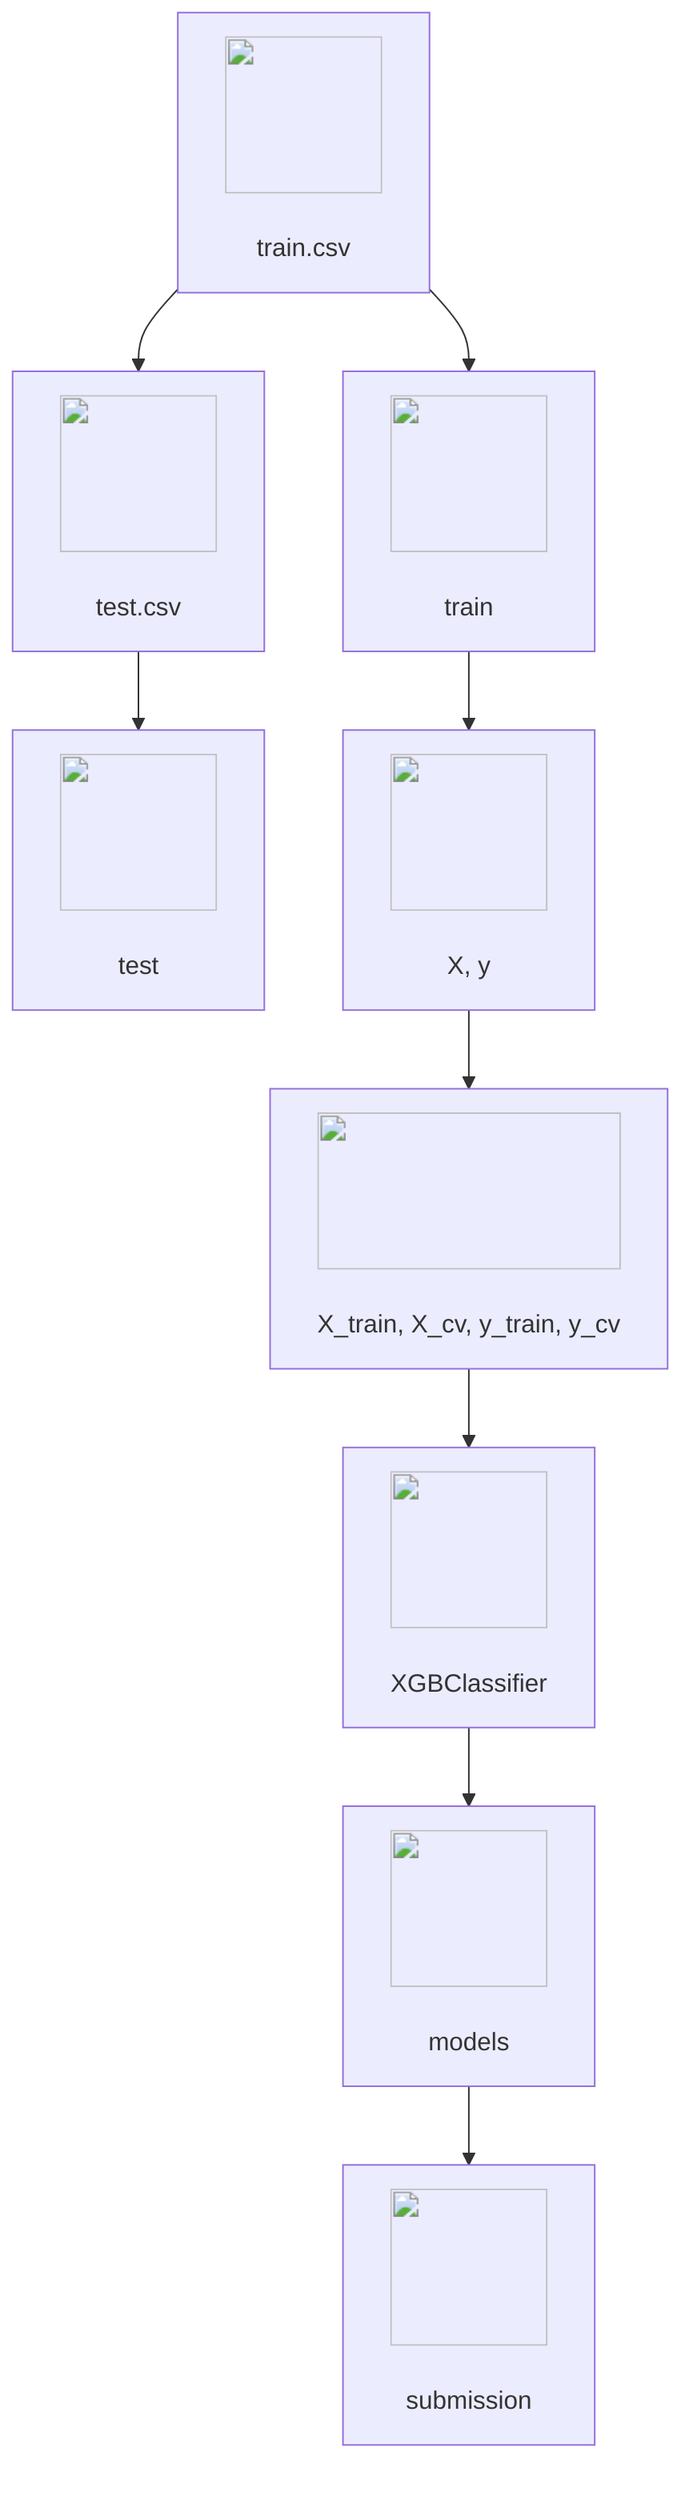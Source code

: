 graph TD;
    A["<img src='icons/database.svg' width=100 height=100/> <br/> train.csv"] --> B["<img src='icons/database.svg' width=100 height=100/> <br/> test.csv"];
    A --> C["<img src='icons/table.svg' width=100 height=100/> <br/> train"];
    B --> D["<img src='icons/table.svg' width=100 height=100/> <br/> test"];
    C --> E["<img src='icons/column_split.svg' width=100 height=100/> <br/> X, y"];
    E --> F["<img src='icons/row_split.svg' width=100 height=100/> <br/> X_train, X_cv, y_train, y_cv"];
    F --> G["<img src='icons/brain.svg' width=100 height=100/> <br/> XGBClassifier"];
    G --> H["<img src='icons/column_split.svg' width=100 height=100/> <br/> models"];
    H --> I["<img src='icons/file.svg' width=100 height=100/> <br/> submission"];